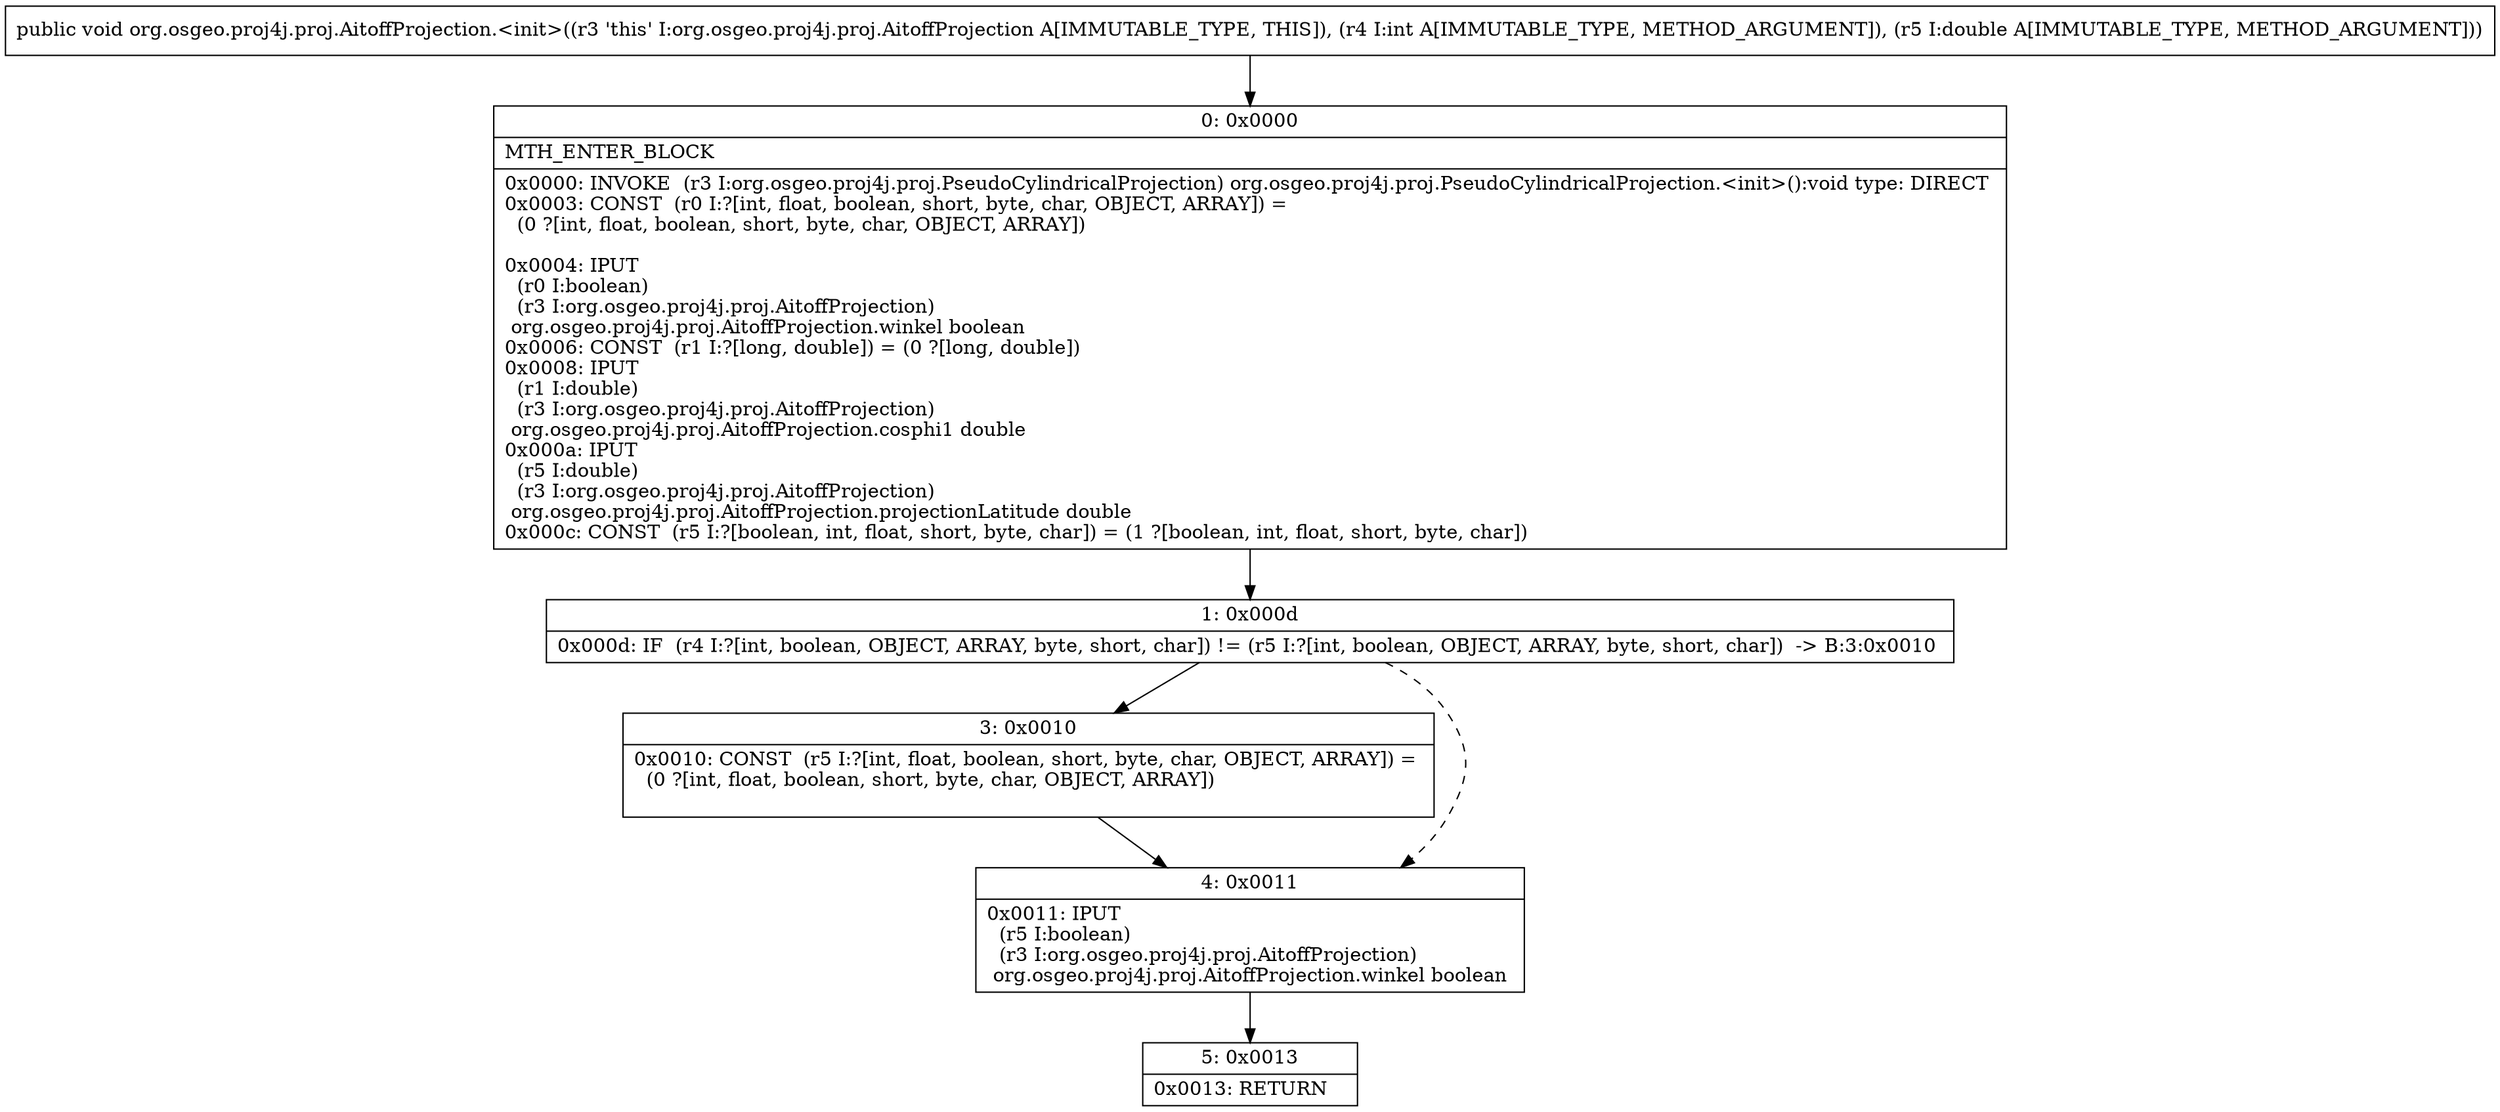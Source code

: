 digraph "CFG fororg.osgeo.proj4j.proj.AitoffProjection.\<init\>(ID)V" {
Node_0 [shape=record,label="{0\:\ 0x0000|MTH_ENTER_BLOCK\l|0x0000: INVOKE  (r3 I:org.osgeo.proj4j.proj.PseudoCylindricalProjection) org.osgeo.proj4j.proj.PseudoCylindricalProjection.\<init\>():void type: DIRECT \l0x0003: CONST  (r0 I:?[int, float, boolean, short, byte, char, OBJECT, ARRAY]) = \l  (0 ?[int, float, boolean, short, byte, char, OBJECT, ARRAY])\l \l0x0004: IPUT  \l  (r0 I:boolean)\l  (r3 I:org.osgeo.proj4j.proj.AitoffProjection)\l org.osgeo.proj4j.proj.AitoffProjection.winkel boolean \l0x0006: CONST  (r1 I:?[long, double]) = (0 ?[long, double]) \l0x0008: IPUT  \l  (r1 I:double)\l  (r3 I:org.osgeo.proj4j.proj.AitoffProjection)\l org.osgeo.proj4j.proj.AitoffProjection.cosphi1 double \l0x000a: IPUT  \l  (r5 I:double)\l  (r3 I:org.osgeo.proj4j.proj.AitoffProjection)\l org.osgeo.proj4j.proj.AitoffProjection.projectionLatitude double \l0x000c: CONST  (r5 I:?[boolean, int, float, short, byte, char]) = (1 ?[boolean, int, float, short, byte, char]) \l}"];
Node_1 [shape=record,label="{1\:\ 0x000d|0x000d: IF  (r4 I:?[int, boolean, OBJECT, ARRAY, byte, short, char]) != (r5 I:?[int, boolean, OBJECT, ARRAY, byte, short, char])  \-\> B:3:0x0010 \l}"];
Node_3 [shape=record,label="{3\:\ 0x0010|0x0010: CONST  (r5 I:?[int, float, boolean, short, byte, char, OBJECT, ARRAY]) = \l  (0 ?[int, float, boolean, short, byte, char, OBJECT, ARRAY])\l \l}"];
Node_4 [shape=record,label="{4\:\ 0x0011|0x0011: IPUT  \l  (r5 I:boolean)\l  (r3 I:org.osgeo.proj4j.proj.AitoffProjection)\l org.osgeo.proj4j.proj.AitoffProjection.winkel boolean \l}"];
Node_5 [shape=record,label="{5\:\ 0x0013|0x0013: RETURN   \l}"];
MethodNode[shape=record,label="{public void org.osgeo.proj4j.proj.AitoffProjection.\<init\>((r3 'this' I:org.osgeo.proj4j.proj.AitoffProjection A[IMMUTABLE_TYPE, THIS]), (r4 I:int A[IMMUTABLE_TYPE, METHOD_ARGUMENT]), (r5 I:double A[IMMUTABLE_TYPE, METHOD_ARGUMENT])) }"];
MethodNode -> Node_0;
Node_0 -> Node_1;
Node_1 -> Node_3;
Node_1 -> Node_4[style=dashed];
Node_3 -> Node_4;
Node_4 -> Node_5;
}


